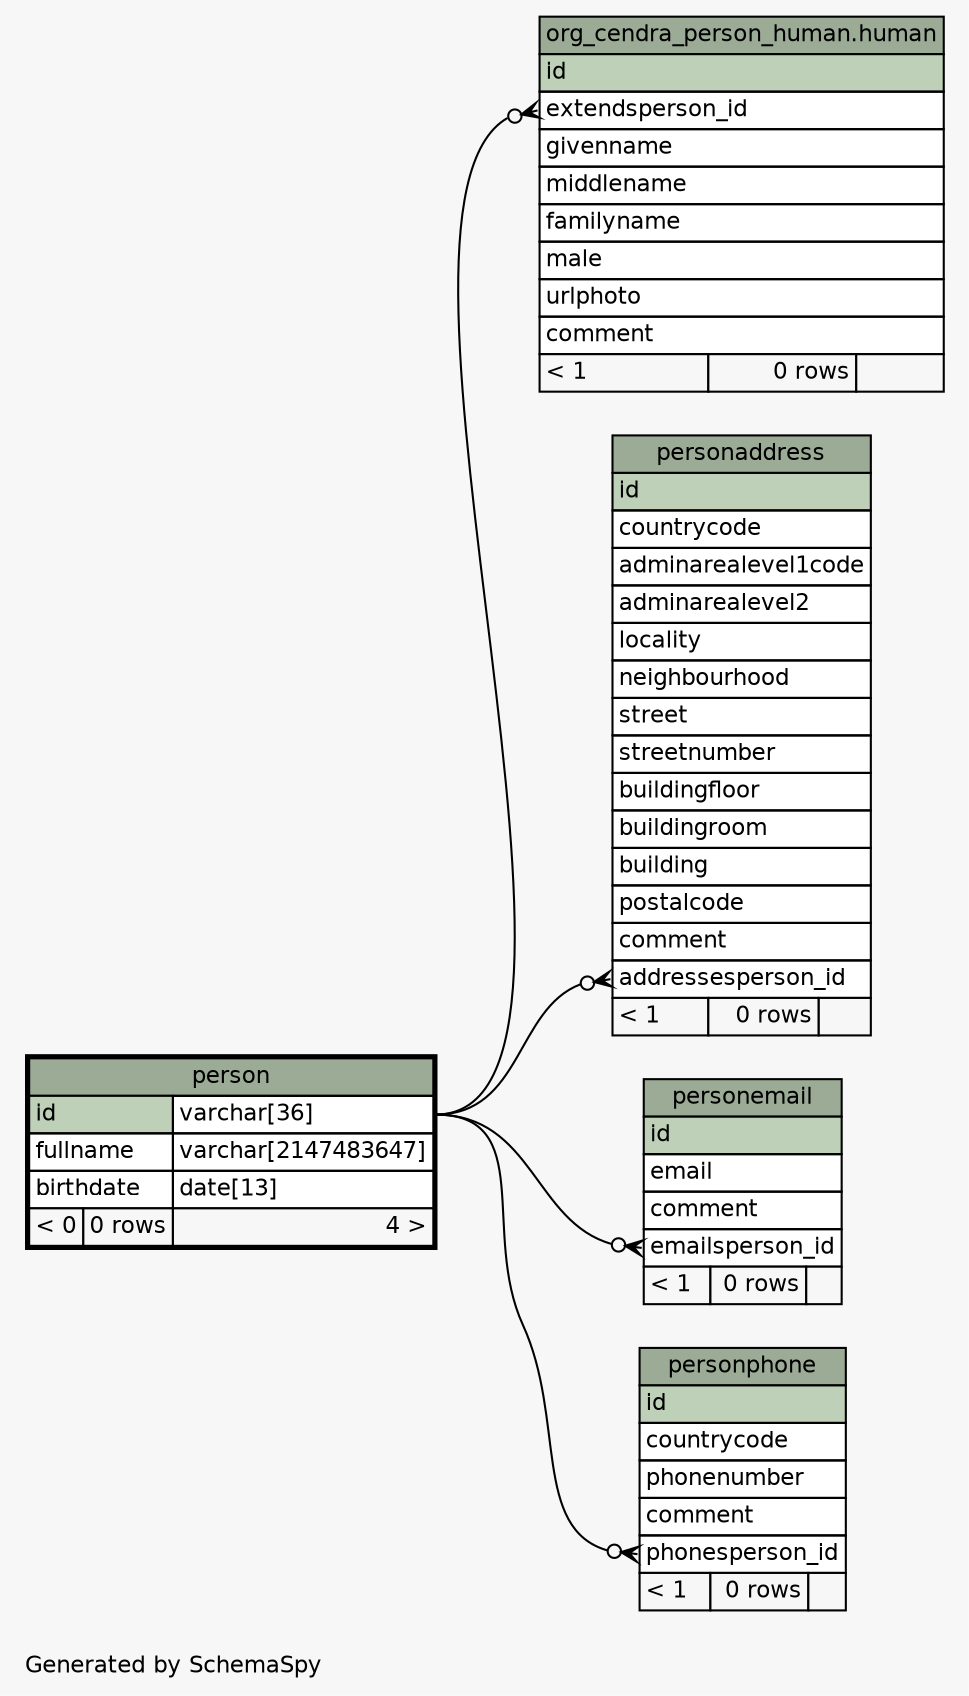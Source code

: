 // dot 2.38.0 on Windows 10 10.0
// SchemaSpy rev 590
digraph "oneDegreeRelationshipsDiagram" {
  graph [
    rankdir="RL"
    bgcolor="#f7f7f7"
    label="\nGenerated by SchemaSpy"
    labeljust="l"
    nodesep="0.18"
    ranksep="0.46"
    fontname="Helvetica"
    fontsize="11"
  ];
  node [
    fontname="Helvetica"
    fontsize="11"
    shape="plaintext"
  ];
  edge [
    arrowsize="0.8"
  ];
  "org_cendra_person_human.human":"extendsperson_id":w -> "person":"id.type":e [arrowhead=none dir=back arrowtail=crowodot];
  "personaddress":"addressesperson_id":w -> "person":"id.type":e [arrowhead=none dir=back arrowtail=crowodot];
  "personemail":"emailsperson_id":w -> "person":"id.type":e [arrowhead=none dir=back arrowtail=crowodot];
  "personphone":"phonesperson_id":w -> "person":"id.type":e [arrowhead=none dir=back arrowtail=crowodot];
  "org_cendra_person_human.human" [
    label=<
    <TABLE BORDER="0" CELLBORDER="1" CELLSPACING="0" BGCOLOR="#ffffff">
      <TR><TD COLSPAN="3" BGCOLOR="#9bab96" ALIGN="CENTER">org_cendra_person_human.human</TD></TR>
      <TR><TD PORT="id" COLSPAN="3" BGCOLOR="#bed1b8" ALIGN="LEFT">id</TD></TR>
      <TR><TD PORT="extendsperson_id" COLSPAN="3" ALIGN="LEFT">extendsperson_id</TD></TR>
      <TR><TD PORT="givenname" COLSPAN="3" ALIGN="LEFT">givenname</TD></TR>
      <TR><TD PORT="middlename" COLSPAN="3" ALIGN="LEFT">middlename</TD></TR>
      <TR><TD PORT="familyname" COLSPAN="3" ALIGN="LEFT">familyname</TD></TR>
      <TR><TD PORT="male" COLSPAN="3" ALIGN="LEFT">male</TD></TR>
      <TR><TD PORT="urlphoto" COLSPAN="3" ALIGN="LEFT">urlphoto</TD></TR>
      <TR><TD PORT="comment" COLSPAN="3" ALIGN="LEFT">comment</TD></TR>
      <TR><TD ALIGN="LEFT" BGCOLOR="#f7f7f7">&lt; 1</TD><TD ALIGN="RIGHT" BGCOLOR="#f7f7f7">0 rows</TD><TD ALIGN="RIGHT" BGCOLOR="#f7f7f7">  </TD></TR>
    </TABLE>>
    URL="../../org_cendra_person_human/tables/human.html"
    tooltip="org_cendra_person_human.human"
  ];
  "person" [
    label=<
    <TABLE BORDER="2" CELLBORDER="1" CELLSPACING="0" BGCOLOR="#ffffff">
      <TR><TD COLSPAN="3" BGCOLOR="#9bab96" ALIGN="CENTER">person</TD></TR>
      <TR><TD PORT="id" COLSPAN="2" BGCOLOR="#bed1b8" ALIGN="LEFT">id</TD><TD PORT="id.type" ALIGN="LEFT">varchar[36]</TD></TR>
      <TR><TD PORT="fullname" COLSPAN="2" ALIGN="LEFT">fullname</TD><TD PORT="fullname.type" ALIGN="LEFT">varchar[2147483647]</TD></TR>
      <TR><TD PORT="birthdate" COLSPAN="2" ALIGN="LEFT">birthdate</TD><TD PORT="birthdate.type" ALIGN="LEFT">date[13]</TD></TR>
      <TR><TD ALIGN="LEFT" BGCOLOR="#f7f7f7">&lt; 0</TD><TD ALIGN="RIGHT" BGCOLOR="#f7f7f7">0 rows</TD><TD ALIGN="RIGHT" BGCOLOR="#f7f7f7">4 &gt;</TD></TR>
    </TABLE>>
    URL="person.html"
    tooltip="person"
  ];
  "personaddress" [
    label=<
    <TABLE BORDER="0" CELLBORDER="1" CELLSPACING="0" BGCOLOR="#ffffff">
      <TR><TD COLSPAN="3" BGCOLOR="#9bab96" ALIGN="CENTER">personaddress</TD></TR>
      <TR><TD PORT="id" COLSPAN="3" BGCOLOR="#bed1b8" ALIGN="LEFT">id</TD></TR>
      <TR><TD PORT="countrycode" COLSPAN="3" ALIGN="LEFT">countrycode</TD></TR>
      <TR><TD PORT="adminarealevel1code" COLSPAN="3" ALIGN="LEFT">adminarealevel1code</TD></TR>
      <TR><TD PORT="adminarealevel2" COLSPAN="3" ALIGN="LEFT">adminarealevel2</TD></TR>
      <TR><TD PORT="locality" COLSPAN="3" ALIGN="LEFT">locality</TD></TR>
      <TR><TD PORT="neighbourhood" COLSPAN="3" ALIGN="LEFT">neighbourhood</TD></TR>
      <TR><TD PORT="street" COLSPAN="3" ALIGN="LEFT">street</TD></TR>
      <TR><TD PORT="streetnumber" COLSPAN="3" ALIGN="LEFT">streetnumber</TD></TR>
      <TR><TD PORT="buildingfloor" COLSPAN="3" ALIGN="LEFT">buildingfloor</TD></TR>
      <TR><TD PORT="buildingroom" COLSPAN="3" ALIGN="LEFT">buildingroom</TD></TR>
      <TR><TD PORT="building" COLSPAN="3" ALIGN="LEFT">building</TD></TR>
      <TR><TD PORT="postalcode" COLSPAN="3" ALIGN="LEFT">postalcode</TD></TR>
      <TR><TD PORT="comment" COLSPAN="3" ALIGN="LEFT">comment</TD></TR>
      <TR><TD PORT="addressesperson_id" COLSPAN="3" ALIGN="LEFT">addressesperson_id</TD></TR>
      <TR><TD ALIGN="LEFT" BGCOLOR="#f7f7f7">&lt; 1</TD><TD ALIGN="RIGHT" BGCOLOR="#f7f7f7">0 rows</TD><TD ALIGN="RIGHT" BGCOLOR="#f7f7f7">  </TD></TR>
    </TABLE>>
    URL="personaddress.html"
    tooltip="personaddress"
  ];
  "personemail" [
    label=<
    <TABLE BORDER="0" CELLBORDER="1" CELLSPACING="0" BGCOLOR="#ffffff">
      <TR><TD COLSPAN="3" BGCOLOR="#9bab96" ALIGN="CENTER">personemail</TD></TR>
      <TR><TD PORT="id" COLSPAN="3" BGCOLOR="#bed1b8" ALIGN="LEFT">id</TD></TR>
      <TR><TD PORT="email" COLSPAN="3" ALIGN="LEFT">email</TD></TR>
      <TR><TD PORT="comment" COLSPAN="3" ALIGN="LEFT">comment</TD></TR>
      <TR><TD PORT="emailsperson_id" COLSPAN="3" ALIGN="LEFT">emailsperson_id</TD></TR>
      <TR><TD ALIGN="LEFT" BGCOLOR="#f7f7f7">&lt; 1</TD><TD ALIGN="RIGHT" BGCOLOR="#f7f7f7">0 rows</TD><TD ALIGN="RIGHT" BGCOLOR="#f7f7f7">  </TD></TR>
    </TABLE>>
    URL="personemail.html"
    tooltip="personemail"
  ];
  "personphone" [
    label=<
    <TABLE BORDER="0" CELLBORDER="1" CELLSPACING="0" BGCOLOR="#ffffff">
      <TR><TD COLSPAN="3" BGCOLOR="#9bab96" ALIGN="CENTER">personphone</TD></TR>
      <TR><TD PORT="id" COLSPAN="3" BGCOLOR="#bed1b8" ALIGN="LEFT">id</TD></TR>
      <TR><TD PORT="countrycode" COLSPAN="3" ALIGN="LEFT">countrycode</TD></TR>
      <TR><TD PORT="phonenumber" COLSPAN="3" ALIGN="LEFT">phonenumber</TD></TR>
      <TR><TD PORT="comment" COLSPAN="3" ALIGN="LEFT">comment</TD></TR>
      <TR><TD PORT="phonesperson_id" COLSPAN="3" ALIGN="LEFT">phonesperson_id</TD></TR>
      <TR><TD ALIGN="LEFT" BGCOLOR="#f7f7f7">&lt; 1</TD><TD ALIGN="RIGHT" BGCOLOR="#f7f7f7">0 rows</TD><TD ALIGN="RIGHT" BGCOLOR="#f7f7f7">  </TD></TR>
    </TABLE>>
    URL="personphone.html"
    tooltip="personphone"
  ];
}
